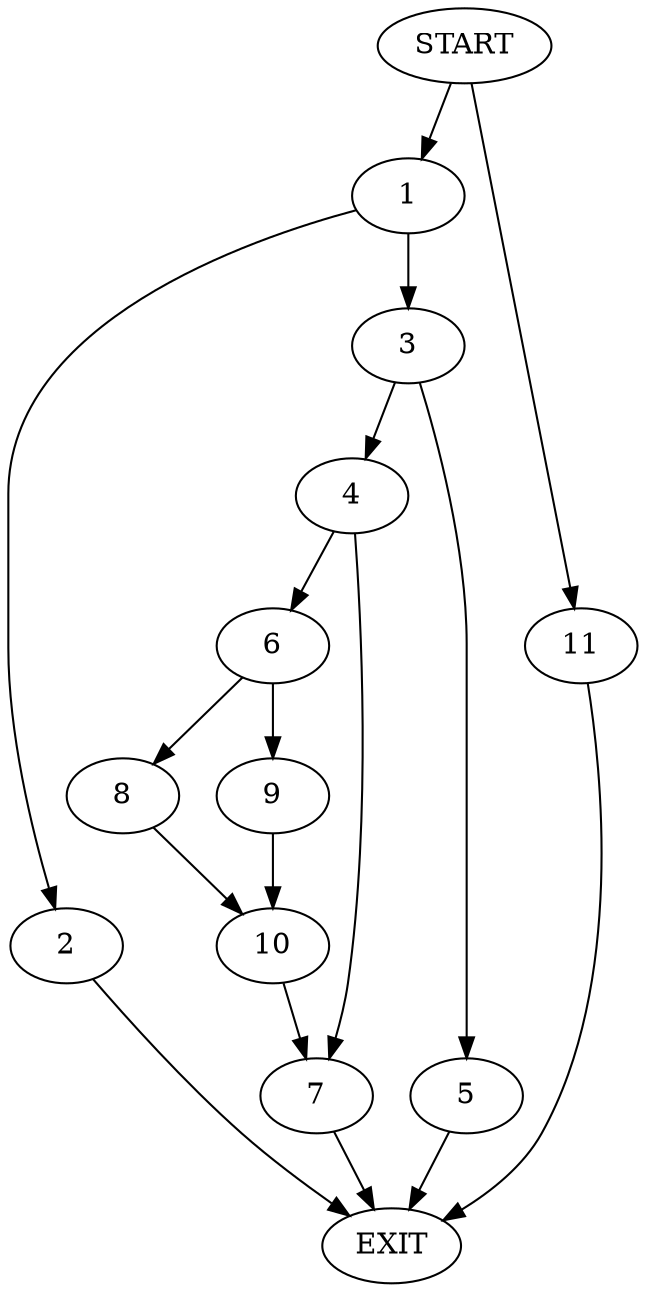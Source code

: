 digraph {
0 [label="START"]
12 [label="EXIT"]
0 -> 1
1 -> 2
1 -> 3
2 -> 12
3 -> 4
3 -> 5
4 -> 6
4 -> 7
5 -> 12
7 -> 12
6 -> 8
6 -> 9
9 -> 10
8 -> 10
10 -> 7
0 -> 11
11 -> 12
}
